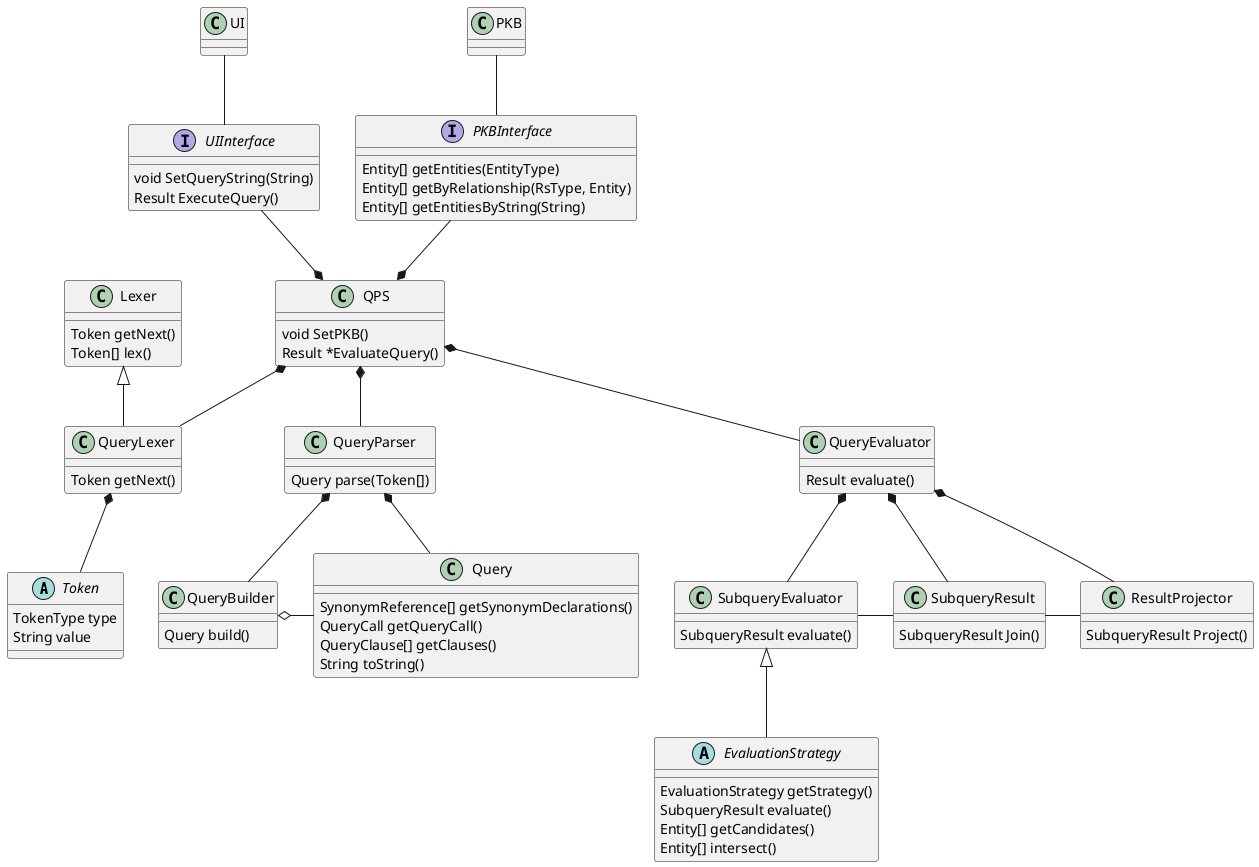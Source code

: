 @startuml

abstract class  "Token" {
    TokenType type
    String value
}


class Query {
    SynonymReference[] getSynonymDeclarations()
    QueryCall getQueryCall()
    QueryClause[] getClauses()
    String toString()
}

abstract class "EvaluationStrategy" {
    EvaluationStrategy getStrategy()
    SubqueryResult evaluate()
    Entity[] getCandidates()
    Entity[] intersect()
}

interface UIInterface {
    void SetQueryString(String)
    Result ExecuteQuery()
}

interface PKBInterface {
    Entity[] getEntities(EntityType)
    Entity[] getByRelationship(RsType, Entity)
    Entity[] getEntitiesByString(String)
}

class QPS {
    void SetPKB()
	Result *EvaluateQuery()
}

class QueryParser {
	Query parse(Token[])
}

class QueryBuilder {
	Query build()
}

class Lexer {
	Token getNext()
    Token[] lex()
}

class QueryLexer {
	Token getNext()
}

class QueryEvaluator {
	Result evaluate()
}

class SubqueryEvaluator {
	SubqueryResult evaluate()
}

class SubqueryResult {
	SubqueryResult Join()
}

class ResultProjector {
    SubqueryResult Project()
}

UI -down- UIInterface
PKB -down- PKBInterface

QPS *-up- UIInterface
QPS *-up- PKBInterface
QPS *-down- QueryLexer
QPS *-down- QueryParser
QPS *-down- QueryEvaluator

QueryParser *-down- QueryBuilder
QueryParser *-down- Query

Lexer <|-down- QueryLexer

QueryLexer *-down- Token

QueryBuilder o-right- Query

QueryEvaluator *-down- SubqueryEvaluator
QueryEvaluator *-down- SubqueryResult
QueryEvaluator *-down- ResultProjector

SubqueryEvaluator <|-down- EvaluationStrategy
SubqueryEvaluator -right- SubqueryResult
SubqueryResult -right- ResultProjector
@enduml